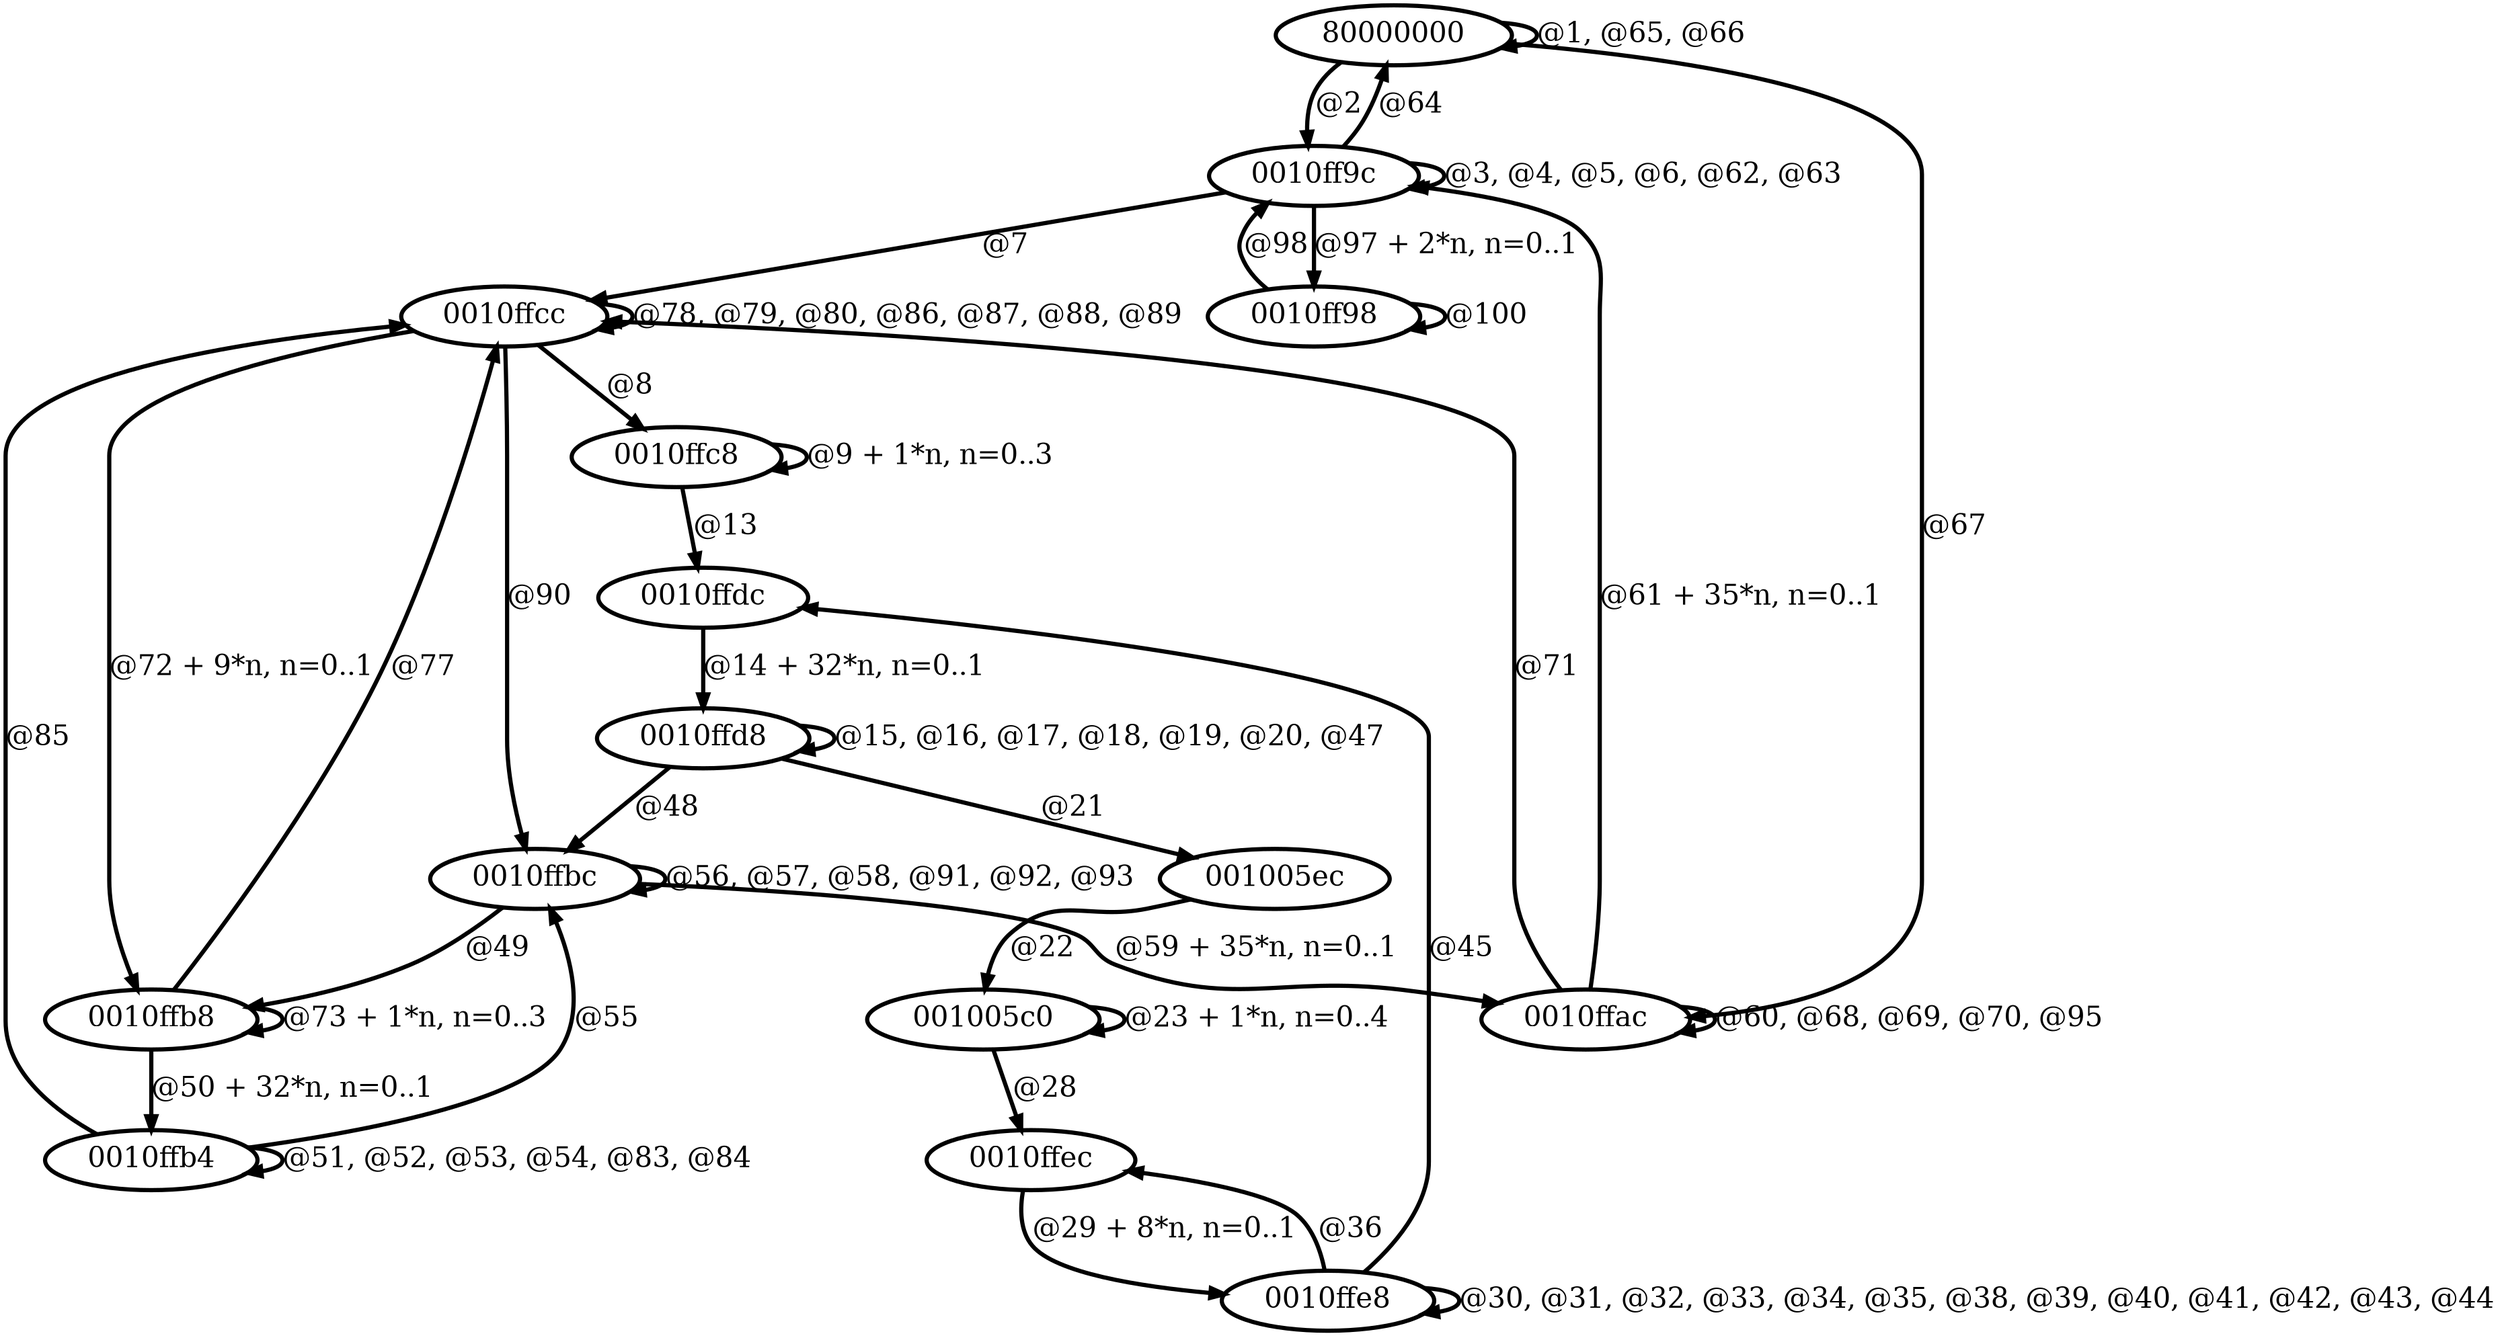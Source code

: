 digraph G {
        node [style=rounded, penwidth=3, fontsize=20, shape=oval];
        "80000000" -> "80000000" [label="@1, @65, @66", color=black,arrowsize=1,style=bold,penwidth=3,fontsize=20];
"80000000" -> "0010ff9c" [label="@2", color=black,arrowsize=1,style=bold,penwidth=3,fontsize=20];
"0010ff9c" -> "0010ff9c" [label="@3, @4, @5, @6, @62, @63", color=black,arrowsize=1,style=bold,penwidth=3,fontsize=20];
"0010ff9c" -> "0010ffcc" [label="@7", color=black,arrowsize=1,style=bold,penwidth=3,fontsize=20];
"0010ffcc" -> "0010ffc8" [label="@8", color=black,arrowsize=1,style=bold,penwidth=3,fontsize=20];
"0010ffc8" -> "0010ffc8" [label="@9 + 1*n, n=0..3", color=black,arrowsize=1,style=bold,penwidth=3,fontsize=20];
"0010ffc8" -> "0010ffdc" [label="@13", color=black,arrowsize=1,style=bold,penwidth=3,fontsize=20];
"0010ffdc" -> "0010ffd8" [label="@14 + 32*n, n=0..1", color=black,arrowsize=1,style=bold,penwidth=3,fontsize=20];
"0010ffd8" -> "0010ffd8" [label="@15, @16, @17, @18, @19, @20, @47", color=black,arrowsize=1,style=bold,penwidth=3,fontsize=20];
"0010ffd8" -> "001005ec" [label="@21", color=black,arrowsize=1,style=bold,penwidth=3,fontsize=20];
"001005ec" -> "001005c0" [label="@22", color=black,arrowsize=1,style=bold,penwidth=3,fontsize=20];
"001005c0" -> "001005c0" [label="@23 + 1*n, n=0..4", color=black,arrowsize=1,style=bold,penwidth=3,fontsize=20];
"001005c0" -> "0010ffec" [label="@28", color=black,arrowsize=1,style=bold,penwidth=3,fontsize=20];
"0010ffec" -> "0010ffe8" [label="@29 + 8*n, n=0..1", color=black,arrowsize=1,style=bold,penwidth=3,fontsize=20];
"0010ffe8" -> "0010ffe8" [label="@30, @31, @32, @33, @34, @35, @38, @39, @40, @41, @42, @43, @44", color=black,arrowsize=1,style=bold,penwidth=3,fontsize=20];
"0010ffe8" -> "0010ffec" [label="@36", color=black,arrowsize=1,style=bold,penwidth=3,fontsize=20];
"0010ffe8" -> "0010ffdc" [label="@45", color=black,arrowsize=1,style=bold,penwidth=3,fontsize=20];
"0010ffd8" -> "0010ffbc" [label="@48", color=black,arrowsize=1,style=bold,penwidth=3,fontsize=20];
"0010ffbc" -> "0010ffb8" [label="@49", color=black,arrowsize=1,style=bold,penwidth=3,fontsize=20];
"0010ffb8" -> "0010ffb4" [label="@50 + 32*n, n=0..1", color=black,arrowsize=1,style=bold,penwidth=3,fontsize=20];
"0010ffb4" -> "0010ffb4" [label="@51, @52, @53, @54, @83, @84", color=black,arrowsize=1,style=bold,penwidth=3,fontsize=20];
"0010ffb4" -> "0010ffbc" [label="@55", color=black,arrowsize=1,style=bold,penwidth=3,fontsize=20];
"0010ffbc" -> "0010ffbc" [label="@56, @57, @58, @91, @92, @93", color=black,arrowsize=1,style=bold,penwidth=3,fontsize=20];
"0010ffbc" -> "0010ffac" [label="@59 + 35*n, n=0..1", color=black,arrowsize=1,style=bold,penwidth=3,fontsize=20];
"0010ffac" -> "0010ffac" [label="@60, @68, @69, @70, @95", color=black,arrowsize=1,style=bold,penwidth=3,fontsize=20];
"0010ffac" -> "0010ff9c" [label="@61 + 35*n, n=0..1", color=black,arrowsize=1,style=bold,penwidth=3,fontsize=20];
"0010ff9c" -> "80000000" [label="@64", color=black,arrowsize=1,style=bold,penwidth=3,fontsize=20];
"80000000" -> "0010ffac" [label="@67", color=black,arrowsize=1,style=bold,penwidth=3,fontsize=20];
"0010ffac" -> "0010ffcc" [label="@71", color=black,arrowsize=1,style=bold,penwidth=3,fontsize=20];
"0010ffcc" -> "0010ffb8" [label="@72 + 9*n, n=0..1", color=black,arrowsize=1,style=bold,penwidth=3,fontsize=20];
"0010ffb8" -> "0010ffb8" [label="@73 + 1*n, n=0..3", color=black,arrowsize=1,style=bold,penwidth=3,fontsize=20];
"0010ffb8" -> "0010ffcc" [label="@77", color=black,arrowsize=1,style=bold,penwidth=3,fontsize=20];
"0010ffcc" -> "0010ffcc" [label="@78, @79, @80, @86, @87, @88, @89", color=black,arrowsize=1,style=bold,penwidth=3,fontsize=20];
"0010ffb4" -> "0010ffcc" [label="@85", color=black,arrowsize=1,style=bold,penwidth=3,fontsize=20];
"0010ffcc" -> "0010ffbc" [label="@90", color=black,arrowsize=1,style=bold,penwidth=3,fontsize=20];
"0010ff9c" -> "0010ff98" [label="@97 + 2*n, n=0..1", color=black,arrowsize=1,style=bold,penwidth=3,fontsize=20];
"0010ff98" -> "0010ff9c" [label="@98", color=black,arrowsize=1,style=bold,penwidth=3,fontsize=20];
"0010ff98" -> "0010ff98" [label="@100", color=black,arrowsize=1,style=bold,penwidth=3,fontsize=20];
}
